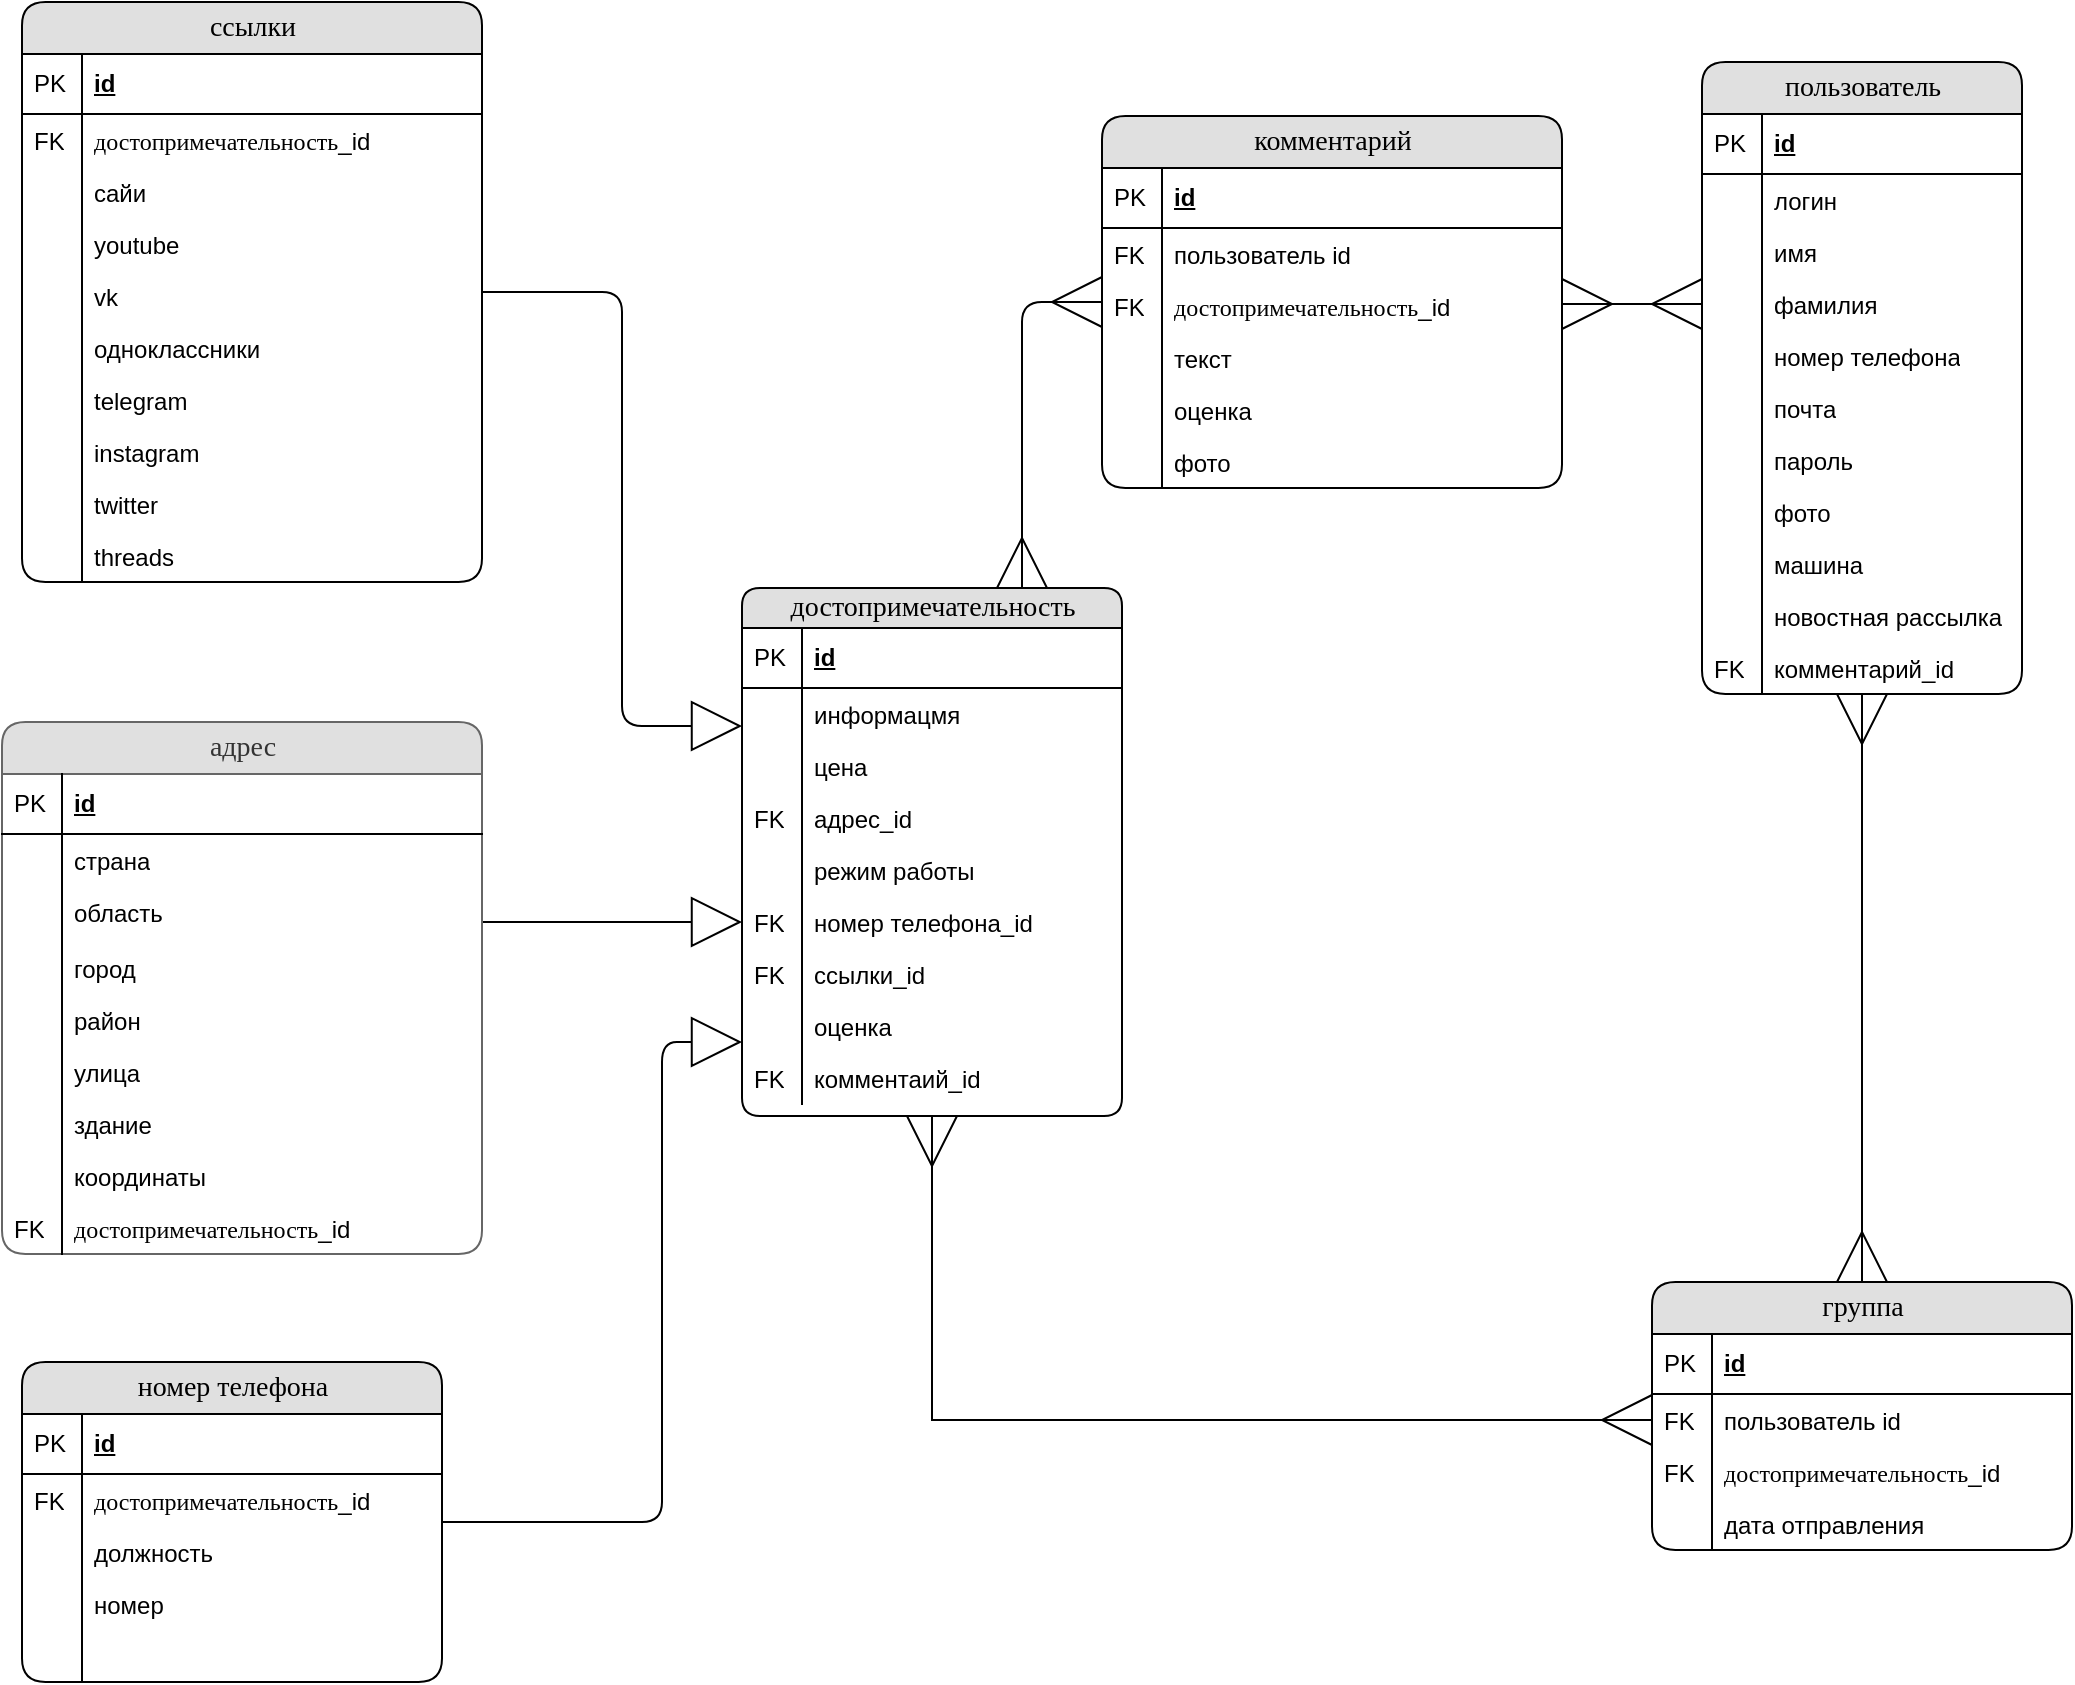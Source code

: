 <mxfile version="24.2.0" type="github">
  <diagram name="Страница — 1" id="RpwPDlAyViS1YBZxw3fA">
    <mxGraphModel dx="2786" dy="1594" grid="1" gridSize="10" guides="1" tooltips="1" connect="1" arrows="1" fold="1" page="1" pageScale="1" pageWidth="827" pageHeight="1169" math="0" shadow="0">
      <root>
        <mxCell id="0" />
        <mxCell id="1" parent="0" />
        <mxCell id="Mvb5G2zOrIk3AzUSpn9I-1" style="edgeStyle=orthogonalEdgeStyle;orthogonalLoop=1;jettySize=auto;html=1;startArrow=ERmany;startFill=0;endArrow=ERmany;endFill=0;endSize=23;startSize=23;rounded=1;" edge="1" parent="1" source="Mvb5G2zOrIk3AzUSpn9I-2" target="Mvb5G2zOrIk3AzUSpn9I-21">
          <mxGeometry relative="1" as="geometry">
            <Array as="points">
              <mxPoint x="510" y="362" />
              <mxPoint x="510" y="150" />
            </Array>
          </mxGeometry>
        </mxCell>
        <mxCell id="Mvb5G2zOrIk3AzUSpn9I-2" value="достопримечательность" style="swimlane;html=1;fontStyle=0;childLayout=stackLayout;horizontal=1;startSize=20;fillColor=#e0e0e0;horizontalStack=0;resizeParent=1;resizeLast=0;collapsible=1;marginBottom=0;swimlaneFillColor=#ffffff;align=center;rounded=1;shadow=0;comic=0;labelBackgroundColor=none;strokeWidth=1;fontFamily=Verdana;fontSize=14;glass=0;swimlaneLine=1;" vertex="1" parent="1">
          <mxGeometry x="370" y="293" width="190" height="264" as="geometry" />
        </mxCell>
        <mxCell id="Mvb5G2zOrIk3AzUSpn9I-3" value="id" style="shape=partialRectangle;top=0;left=0;right=0;bottom=1;html=1;align=left;verticalAlign=middle;fillColor=none;spacingLeft=34;spacingRight=4;whiteSpace=wrap;overflow=hidden;rotatable=0;points=[[0,0.5],[1,0.5]];portConstraint=eastwest;dropTarget=0;fontStyle=5;" vertex="1" parent="Mvb5G2zOrIk3AzUSpn9I-2">
          <mxGeometry y="20" width="190" height="30" as="geometry" />
        </mxCell>
        <mxCell id="Mvb5G2zOrIk3AzUSpn9I-4" value="PK" style="shape=partialRectangle;top=0;left=0;bottom=0;html=1;fillColor=none;align=left;verticalAlign=middle;spacingLeft=4;spacingRight=4;whiteSpace=wrap;overflow=hidden;rotatable=0;points=[];portConstraint=eastwest;part=1;" vertex="1" connectable="0" parent="Mvb5G2zOrIk3AzUSpn9I-3">
          <mxGeometry width="30" height="30" as="geometry" />
        </mxCell>
        <mxCell id="Mvb5G2zOrIk3AzUSpn9I-5" value="информацмя" style="shape=partialRectangle;top=0;left=0;right=0;bottom=0;html=1;align=left;verticalAlign=top;fillColor=none;spacingLeft=34;spacingRight=4;whiteSpace=wrap;overflow=hidden;rotatable=0;points=[[0,0.5],[1,0.5]];portConstraint=eastwest;dropTarget=0;" vertex="1" parent="Mvb5G2zOrIk3AzUSpn9I-2">
          <mxGeometry y="50" width="190" height="26" as="geometry" />
        </mxCell>
        <mxCell id="Mvb5G2zOrIk3AzUSpn9I-6" value="" style="shape=partialRectangle;top=0;left=0;bottom=0;html=1;fillColor=none;align=left;verticalAlign=top;spacingLeft=4;spacingRight=4;whiteSpace=wrap;overflow=hidden;rotatable=0;points=[];portConstraint=eastwest;part=1;" vertex="1" connectable="0" parent="Mvb5G2zOrIk3AzUSpn9I-5">
          <mxGeometry width="30" height="26" as="geometry" />
        </mxCell>
        <mxCell id="Mvb5G2zOrIk3AzUSpn9I-7" value="цена" style="shape=partialRectangle;top=0;left=0;right=0;bottom=0;html=1;align=left;verticalAlign=top;fillColor=none;spacingLeft=34;spacingRight=4;whiteSpace=wrap;overflow=hidden;rotatable=0;points=[[0,0.5],[1,0.5]];portConstraint=eastwest;dropTarget=0;" vertex="1" parent="Mvb5G2zOrIk3AzUSpn9I-2">
          <mxGeometry y="76" width="190" height="26" as="geometry" />
        </mxCell>
        <mxCell id="Mvb5G2zOrIk3AzUSpn9I-8" value="" style="shape=partialRectangle;top=0;left=0;bottom=0;html=1;fillColor=none;align=left;verticalAlign=top;spacingLeft=4;spacingRight=4;whiteSpace=wrap;overflow=hidden;rotatable=0;points=[];portConstraint=eastwest;part=1;" vertex="1" connectable="0" parent="Mvb5G2zOrIk3AzUSpn9I-7">
          <mxGeometry width="30" height="26" as="geometry" />
        </mxCell>
        <mxCell id="Mvb5G2zOrIk3AzUSpn9I-9" value="адрес_id" style="shape=partialRectangle;top=0;left=0;right=0;bottom=0;html=1;align=left;verticalAlign=top;fillColor=none;spacingLeft=34;spacingRight=4;whiteSpace=wrap;overflow=hidden;rotatable=0;points=[[0,0.5],[1,0.5]];portConstraint=eastwest;dropTarget=0;" vertex="1" parent="Mvb5G2zOrIk3AzUSpn9I-2">
          <mxGeometry y="102" width="190" height="26" as="geometry" />
        </mxCell>
        <mxCell id="Mvb5G2zOrIk3AzUSpn9I-10" value="FK" style="shape=partialRectangle;top=0;left=0;bottom=0;html=1;fillColor=none;align=left;verticalAlign=top;spacingLeft=4;spacingRight=4;whiteSpace=wrap;overflow=hidden;rotatable=0;points=[];portConstraint=eastwest;part=1;" vertex="1" connectable="0" parent="Mvb5G2zOrIk3AzUSpn9I-9">
          <mxGeometry width="30" height="26" as="geometry" />
        </mxCell>
        <mxCell id="Mvb5G2zOrIk3AzUSpn9I-11" value="режим работы" style="shape=partialRectangle;top=0;left=0;right=0;bottom=0;html=1;align=left;verticalAlign=top;fillColor=none;spacingLeft=34;spacingRight=4;whiteSpace=wrap;overflow=hidden;rotatable=0;points=[[0,0.5],[1,0.5]];portConstraint=eastwest;dropTarget=0;" vertex="1" parent="Mvb5G2zOrIk3AzUSpn9I-2">
          <mxGeometry y="128" width="190" height="26" as="geometry" />
        </mxCell>
        <mxCell id="Mvb5G2zOrIk3AzUSpn9I-12" value="" style="shape=partialRectangle;top=0;left=0;bottom=0;html=1;fillColor=none;align=left;verticalAlign=top;spacingLeft=4;spacingRight=4;whiteSpace=wrap;overflow=hidden;rotatable=0;points=[];portConstraint=eastwest;part=1;" vertex="1" connectable="0" parent="Mvb5G2zOrIk3AzUSpn9I-11">
          <mxGeometry width="30" height="26" as="geometry" />
        </mxCell>
        <mxCell id="Mvb5G2zOrIk3AzUSpn9I-13" value="номер телефона_id" style="shape=partialRectangle;top=0;left=0;right=0;bottom=0;html=1;align=left;verticalAlign=top;fillColor=none;spacingLeft=34;spacingRight=4;whiteSpace=wrap;overflow=hidden;rotatable=0;points=[[0,0.5],[1,0.5]];portConstraint=eastwest;dropTarget=0;" vertex="1" parent="Mvb5G2zOrIk3AzUSpn9I-2">
          <mxGeometry y="154" width="190" height="26" as="geometry" />
        </mxCell>
        <mxCell id="Mvb5G2zOrIk3AzUSpn9I-14" value="FK" style="shape=partialRectangle;top=0;left=0;bottom=0;html=1;fillColor=none;align=left;verticalAlign=top;spacingLeft=4;spacingRight=4;whiteSpace=wrap;overflow=hidden;rotatable=0;points=[];portConstraint=eastwest;part=1;" vertex="1" connectable="0" parent="Mvb5G2zOrIk3AzUSpn9I-13">
          <mxGeometry width="30" height="26" as="geometry" />
        </mxCell>
        <mxCell id="Mvb5G2zOrIk3AzUSpn9I-15" value="ссылки_id" style="shape=partialRectangle;top=0;left=0;right=0;bottom=0;html=1;align=left;verticalAlign=top;fillColor=none;spacingLeft=34;spacingRight=4;whiteSpace=wrap;overflow=hidden;rotatable=0;points=[[0,0.5],[1,0.5]];portConstraint=eastwest;dropTarget=0;" vertex="1" parent="Mvb5G2zOrIk3AzUSpn9I-2">
          <mxGeometry y="180" width="190" height="26" as="geometry" />
        </mxCell>
        <mxCell id="Mvb5G2zOrIk3AzUSpn9I-16" value="FK" style="shape=partialRectangle;top=0;left=0;bottom=0;html=1;fillColor=none;align=left;verticalAlign=top;spacingLeft=4;spacingRight=4;whiteSpace=wrap;overflow=hidden;rotatable=0;points=[];portConstraint=eastwest;part=1;" vertex="1" connectable="0" parent="Mvb5G2zOrIk3AzUSpn9I-15">
          <mxGeometry width="30" height="26" as="geometry" />
        </mxCell>
        <mxCell id="Mvb5G2zOrIk3AzUSpn9I-17" value="оценка" style="shape=partialRectangle;top=0;left=0;right=0;bottom=0;html=1;align=left;verticalAlign=top;fillColor=none;spacingLeft=34;spacingRight=4;whiteSpace=wrap;overflow=hidden;rotatable=0;points=[[0,0.5],[1,0.5]];portConstraint=eastwest;dropTarget=0;" vertex="1" parent="Mvb5G2zOrIk3AzUSpn9I-2">
          <mxGeometry y="206" width="190" height="26" as="geometry" />
        </mxCell>
        <mxCell id="Mvb5G2zOrIk3AzUSpn9I-18" value="" style="shape=partialRectangle;top=0;left=0;bottom=0;html=1;fillColor=none;align=left;verticalAlign=top;spacingLeft=4;spacingRight=4;whiteSpace=wrap;overflow=hidden;rotatable=0;points=[];portConstraint=eastwest;part=1;" vertex="1" connectable="0" parent="Mvb5G2zOrIk3AzUSpn9I-17">
          <mxGeometry width="30" height="26" as="geometry" />
        </mxCell>
        <mxCell id="Mvb5G2zOrIk3AzUSpn9I-19" value="комментаий_id" style="shape=partialRectangle;top=0;left=0;right=0;bottom=0;html=1;align=left;verticalAlign=top;fillColor=none;spacingLeft=34;spacingRight=4;whiteSpace=wrap;overflow=hidden;rotatable=0;points=[[0,0.5],[1,0.5]];portConstraint=eastwest;dropTarget=0;" vertex="1" parent="Mvb5G2zOrIk3AzUSpn9I-2">
          <mxGeometry y="232" width="190" height="26" as="geometry" />
        </mxCell>
        <mxCell id="Mvb5G2zOrIk3AzUSpn9I-20" value="FK" style="shape=partialRectangle;top=0;left=0;bottom=0;html=1;fillColor=none;align=left;verticalAlign=top;spacingLeft=4;spacingRight=4;whiteSpace=wrap;overflow=hidden;rotatable=0;points=[];portConstraint=eastwest;part=1;" vertex="1" connectable="0" parent="Mvb5G2zOrIk3AzUSpn9I-19">
          <mxGeometry width="30" height="26" as="geometry" />
        </mxCell>
        <mxCell id="Mvb5G2zOrIk3AzUSpn9I-21" value="комментарий" style="swimlane;html=1;fontStyle=0;childLayout=stackLayout;horizontal=1;startSize=26;fillColor=#e0e0e0;horizontalStack=0;resizeParent=1;resizeLast=0;collapsible=1;marginBottom=0;swimlaneFillColor=#ffffff;align=center;rounded=1;shadow=0;comic=0;labelBackgroundColor=none;strokeWidth=1;fontFamily=Verdana;fontSize=14" vertex="1" parent="1">
          <mxGeometry x="550" y="57" width="230" height="186" as="geometry" />
        </mxCell>
        <mxCell id="Mvb5G2zOrIk3AzUSpn9I-22" value="id" style="shape=partialRectangle;top=0;left=0;right=0;bottom=1;html=1;align=left;verticalAlign=middle;fillColor=none;spacingLeft=34;spacingRight=4;whiteSpace=wrap;overflow=hidden;rotatable=0;points=[[0,0.5],[1,0.5]];portConstraint=eastwest;dropTarget=0;fontStyle=5;" vertex="1" parent="Mvb5G2zOrIk3AzUSpn9I-21">
          <mxGeometry y="26" width="230" height="30" as="geometry" />
        </mxCell>
        <mxCell id="Mvb5G2zOrIk3AzUSpn9I-23" value="PK" style="shape=partialRectangle;top=0;left=0;bottom=0;html=1;fillColor=none;align=left;verticalAlign=middle;spacingLeft=4;spacingRight=4;whiteSpace=wrap;overflow=hidden;rotatable=0;points=[];portConstraint=eastwest;part=1;" vertex="1" connectable="0" parent="Mvb5G2zOrIk3AzUSpn9I-22">
          <mxGeometry width="30" height="30" as="geometry" />
        </mxCell>
        <mxCell id="Mvb5G2zOrIk3AzUSpn9I-24" value="пользователь id" style="shape=partialRectangle;top=0;left=0;right=0;bottom=0;html=1;align=left;verticalAlign=top;fillColor=none;spacingLeft=34;spacingRight=4;whiteSpace=wrap;overflow=hidden;rotatable=0;points=[[0,0.5],[1,0.5]];portConstraint=eastwest;dropTarget=0;" vertex="1" parent="Mvb5G2zOrIk3AzUSpn9I-21">
          <mxGeometry y="56" width="230" height="26" as="geometry" />
        </mxCell>
        <mxCell id="Mvb5G2zOrIk3AzUSpn9I-25" value="FK" style="shape=partialRectangle;top=0;left=0;bottom=0;html=1;fillColor=none;align=left;verticalAlign=top;spacingLeft=4;spacingRight=4;whiteSpace=wrap;overflow=hidden;rotatable=0;points=[];portConstraint=eastwest;part=1;" vertex="1" connectable="0" parent="Mvb5G2zOrIk3AzUSpn9I-24">
          <mxGeometry width="30" height="26" as="geometry" />
        </mxCell>
        <mxCell id="Mvb5G2zOrIk3AzUSpn9I-26" value="&lt;span style=&quot;text-wrap: nowrap; font-family: Verdana; text-align: center;&quot;&gt;достопримечательность&lt;/span&gt;_id" style="shape=partialRectangle;top=0;left=0;right=0;bottom=0;html=1;align=left;verticalAlign=top;fillColor=none;spacingLeft=34;spacingRight=4;whiteSpace=wrap;overflow=hidden;rotatable=0;points=[[0,0.5],[1,0.5]];portConstraint=eastwest;dropTarget=0;" vertex="1" parent="Mvb5G2zOrIk3AzUSpn9I-21">
          <mxGeometry y="82" width="230" height="26" as="geometry" />
        </mxCell>
        <mxCell id="Mvb5G2zOrIk3AzUSpn9I-27" value="FK" style="shape=partialRectangle;top=0;left=0;bottom=0;html=1;fillColor=none;align=left;verticalAlign=top;spacingLeft=4;spacingRight=4;whiteSpace=wrap;overflow=hidden;rotatable=0;points=[];portConstraint=eastwest;part=1;" vertex="1" connectable="0" parent="Mvb5G2zOrIk3AzUSpn9I-26">
          <mxGeometry width="30" height="26" as="geometry" />
        </mxCell>
        <mxCell id="Mvb5G2zOrIk3AzUSpn9I-28" value="текст" style="shape=partialRectangle;top=0;left=0;right=0;bottom=0;html=1;align=left;verticalAlign=top;fillColor=none;spacingLeft=34;spacingRight=4;whiteSpace=wrap;overflow=hidden;rotatable=0;points=[[0,0.5],[1,0.5]];portConstraint=eastwest;dropTarget=0;" vertex="1" parent="Mvb5G2zOrIk3AzUSpn9I-21">
          <mxGeometry y="108" width="230" height="26" as="geometry" />
        </mxCell>
        <mxCell id="Mvb5G2zOrIk3AzUSpn9I-29" value="" style="shape=partialRectangle;top=0;left=0;bottom=0;html=1;fillColor=none;align=left;verticalAlign=top;spacingLeft=4;spacingRight=4;whiteSpace=wrap;overflow=hidden;rotatable=0;points=[];portConstraint=eastwest;part=1;" vertex="1" connectable="0" parent="Mvb5G2zOrIk3AzUSpn9I-28">
          <mxGeometry width="30" height="26" as="geometry" />
        </mxCell>
        <mxCell id="Mvb5G2zOrIk3AzUSpn9I-30" value="оценка" style="shape=partialRectangle;top=0;left=0;right=0;bottom=0;html=1;align=left;verticalAlign=top;fillColor=none;spacingLeft=34;spacingRight=4;whiteSpace=wrap;overflow=hidden;rotatable=0;points=[[0,0.5],[1,0.5]];portConstraint=eastwest;dropTarget=0;" vertex="1" parent="Mvb5G2zOrIk3AzUSpn9I-21">
          <mxGeometry y="134" width="230" height="26" as="geometry" />
        </mxCell>
        <mxCell id="Mvb5G2zOrIk3AzUSpn9I-31" value="" style="shape=partialRectangle;top=0;left=0;bottom=0;html=1;fillColor=none;align=left;verticalAlign=top;spacingLeft=4;spacingRight=4;whiteSpace=wrap;overflow=hidden;rotatable=0;points=[];portConstraint=eastwest;part=1;" vertex="1" connectable="0" parent="Mvb5G2zOrIk3AzUSpn9I-30">
          <mxGeometry width="30" height="26" as="geometry" />
        </mxCell>
        <mxCell id="Mvb5G2zOrIk3AzUSpn9I-32" value="фото" style="shape=partialRectangle;top=0;left=0;right=0;bottom=0;html=1;align=left;verticalAlign=top;fillColor=none;spacingLeft=34;spacingRight=4;whiteSpace=wrap;overflow=hidden;rotatable=0;points=[[0,0.5],[1,0.5]];portConstraint=eastwest;dropTarget=0;" vertex="1" parent="Mvb5G2zOrIk3AzUSpn9I-21">
          <mxGeometry y="160" width="230" height="26" as="geometry" />
        </mxCell>
        <mxCell id="Mvb5G2zOrIk3AzUSpn9I-33" value="" style="shape=partialRectangle;top=0;left=0;bottom=0;html=1;fillColor=none;align=left;verticalAlign=top;spacingLeft=4;spacingRight=4;whiteSpace=wrap;overflow=hidden;rotatable=0;points=[];portConstraint=eastwest;part=1;" vertex="1" connectable="0" parent="Mvb5G2zOrIk3AzUSpn9I-32">
          <mxGeometry width="30" height="26" as="geometry" />
        </mxCell>
        <mxCell id="Mvb5G2zOrIk3AzUSpn9I-34" style="edgeStyle=orthogonalEdgeStyle;rounded=0;orthogonalLoop=1;jettySize=auto;html=1;entryX=0.5;entryY=0;entryDx=0;entryDy=0;startArrow=ERmany;startFill=0;endArrow=ERmany;endFill=0;endSize=23;startSize=23;" edge="1" parent="1" source="Mvb5G2zOrIk3AzUSpn9I-35" target="Mvb5G2zOrIk3AzUSpn9I-112">
          <mxGeometry relative="1" as="geometry" />
        </mxCell>
        <mxCell id="Mvb5G2zOrIk3AzUSpn9I-35" value="пользователь" style="swimlane;html=1;fontStyle=0;childLayout=stackLayout;horizontal=1;startSize=26;fillColor=#e0e0e0;horizontalStack=0;resizeParent=1;resizeLast=0;collapsible=1;marginBottom=0;swimlaneFillColor=#ffffff;align=center;rounded=1;shadow=0;comic=0;labelBackgroundColor=none;strokeWidth=1;fontFamily=Verdana;fontSize=14" vertex="1" parent="1">
          <mxGeometry x="850" y="30" width="160" height="316" as="geometry" />
        </mxCell>
        <mxCell id="Mvb5G2zOrIk3AzUSpn9I-36" value="id" style="shape=partialRectangle;top=0;left=0;right=0;bottom=1;html=1;align=left;verticalAlign=middle;fillColor=none;spacingLeft=34;spacingRight=4;whiteSpace=wrap;overflow=hidden;rotatable=0;points=[[0,0.5],[1,0.5]];portConstraint=eastwest;dropTarget=0;fontStyle=5;" vertex="1" parent="Mvb5G2zOrIk3AzUSpn9I-35">
          <mxGeometry y="26" width="160" height="30" as="geometry" />
        </mxCell>
        <mxCell id="Mvb5G2zOrIk3AzUSpn9I-37" value="PK" style="shape=partialRectangle;top=0;left=0;bottom=0;html=1;fillColor=none;align=left;verticalAlign=middle;spacingLeft=4;spacingRight=4;whiteSpace=wrap;overflow=hidden;rotatable=0;points=[];portConstraint=eastwest;part=1;" vertex="1" connectable="0" parent="Mvb5G2zOrIk3AzUSpn9I-36">
          <mxGeometry width="30" height="30" as="geometry" />
        </mxCell>
        <mxCell id="Mvb5G2zOrIk3AzUSpn9I-38" value="логин" style="shape=partialRectangle;top=0;left=0;right=0;bottom=0;html=1;align=left;verticalAlign=top;fillColor=none;spacingLeft=34;spacingRight=4;whiteSpace=wrap;overflow=hidden;rotatable=0;points=[[0,0.5],[1,0.5]];portConstraint=eastwest;dropTarget=0;" vertex="1" parent="Mvb5G2zOrIk3AzUSpn9I-35">
          <mxGeometry y="56" width="160" height="26" as="geometry" />
        </mxCell>
        <mxCell id="Mvb5G2zOrIk3AzUSpn9I-39" value="" style="shape=partialRectangle;top=0;left=0;bottom=0;html=1;fillColor=none;align=left;verticalAlign=top;spacingLeft=4;spacingRight=4;whiteSpace=wrap;overflow=hidden;rotatable=0;points=[];portConstraint=eastwest;part=1;" vertex="1" connectable="0" parent="Mvb5G2zOrIk3AzUSpn9I-38">
          <mxGeometry width="30" height="26" as="geometry" />
        </mxCell>
        <mxCell id="Mvb5G2zOrIk3AzUSpn9I-40" value="имя" style="shape=partialRectangle;top=0;left=0;right=0;bottom=0;html=1;align=left;verticalAlign=top;fillColor=none;spacingLeft=34;spacingRight=4;whiteSpace=wrap;overflow=hidden;rotatable=0;points=[[0,0.5],[1,0.5]];portConstraint=eastwest;dropTarget=0;" vertex="1" parent="Mvb5G2zOrIk3AzUSpn9I-35">
          <mxGeometry y="82" width="160" height="26" as="geometry" />
        </mxCell>
        <mxCell id="Mvb5G2zOrIk3AzUSpn9I-41" value="" style="shape=partialRectangle;top=0;left=0;bottom=0;html=1;fillColor=none;align=left;verticalAlign=top;spacingLeft=4;spacingRight=4;whiteSpace=wrap;overflow=hidden;rotatable=0;points=[];portConstraint=eastwest;part=1;" vertex="1" connectable="0" parent="Mvb5G2zOrIk3AzUSpn9I-40">
          <mxGeometry width="30" height="26" as="geometry" />
        </mxCell>
        <mxCell id="Mvb5G2zOrIk3AzUSpn9I-42" value="фамилия" style="shape=partialRectangle;top=0;left=0;right=0;bottom=0;html=1;align=left;verticalAlign=top;fillColor=none;spacingLeft=34;spacingRight=4;whiteSpace=wrap;overflow=hidden;rotatable=0;points=[[0,0.5],[1,0.5]];portConstraint=eastwest;dropTarget=0;" vertex="1" parent="Mvb5G2zOrIk3AzUSpn9I-35">
          <mxGeometry y="108" width="160" height="26" as="geometry" />
        </mxCell>
        <mxCell id="Mvb5G2zOrIk3AzUSpn9I-43" value="" style="shape=partialRectangle;top=0;left=0;bottom=0;html=1;fillColor=none;align=left;verticalAlign=top;spacingLeft=4;spacingRight=4;whiteSpace=wrap;overflow=hidden;rotatable=0;points=[];portConstraint=eastwest;part=1;" vertex="1" connectable="0" parent="Mvb5G2zOrIk3AzUSpn9I-42">
          <mxGeometry width="30" height="26" as="geometry" />
        </mxCell>
        <mxCell id="Mvb5G2zOrIk3AzUSpn9I-44" value="номер телефона" style="shape=partialRectangle;top=0;left=0;right=0;bottom=0;html=1;align=left;verticalAlign=top;fillColor=none;spacingLeft=34;spacingRight=4;whiteSpace=wrap;overflow=hidden;rotatable=0;points=[[0,0.5],[1,0.5]];portConstraint=eastwest;dropTarget=0;" vertex="1" parent="Mvb5G2zOrIk3AzUSpn9I-35">
          <mxGeometry y="134" width="160" height="26" as="geometry" />
        </mxCell>
        <mxCell id="Mvb5G2zOrIk3AzUSpn9I-45" value="" style="shape=partialRectangle;top=0;left=0;bottom=0;html=1;fillColor=none;align=left;verticalAlign=top;spacingLeft=4;spacingRight=4;whiteSpace=wrap;overflow=hidden;rotatable=0;points=[];portConstraint=eastwest;part=1;" vertex="1" connectable="0" parent="Mvb5G2zOrIk3AzUSpn9I-44">
          <mxGeometry width="30" height="26" as="geometry" />
        </mxCell>
        <mxCell id="Mvb5G2zOrIk3AzUSpn9I-46" value="почта" style="shape=partialRectangle;top=0;left=0;right=0;bottom=0;html=1;align=left;verticalAlign=top;fillColor=none;spacingLeft=34;spacingRight=4;whiteSpace=wrap;overflow=hidden;rotatable=0;points=[[0,0.5],[1,0.5]];portConstraint=eastwest;dropTarget=0;" vertex="1" parent="Mvb5G2zOrIk3AzUSpn9I-35">
          <mxGeometry y="160" width="160" height="26" as="geometry" />
        </mxCell>
        <mxCell id="Mvb5G2zOrIk3AzUSpn9I-47" value="" style="shape=partialRectangle;top=0;left=0;bottom=0;html=1;fillColor=none;align=left;verticalAlign=top;spacingLeft=4;spacingRight=4;whiteSpace=wrap;overflow=hidden;rotatable=0;points=[];portConstraint=eastwest;part=1;" vertex="1" connectable="0" parent="Mvb5G2zOrIk3AzUSpn9I-46">
          <mxGeometry width="30" height="26" as="geometry" />
        </mxCell>
        <mxCell id="Mvb5G2zOrIk3AzUSpn9I-48" value="пароль" style="shape=partialRectangle;top=0;left=0;right=0;bottom=0;html=1;align=left;verticalAlign=top;fillColor=none;spacingLeft=34;spacingRight=4;whiteSpace=wrap;overflow=hidden;rotatable=0;points=[[0,0.5],[1,0.5]];portConstraint=eastwest;dropTarget=0;" vertex="1" parent="Mvb5G2zOrIk3AzUSpn9I-35">
          <mxGeometry y="186" width="160" height="26" as="geometry" />
        </mxCell>
        <mxCell id="Mvb5G2zOrIk3AzUSpn9I-49" value="" style="shape=partialRectangle;top=0;left=0;bottom=0;html=1;fillColor=none;align=left;verticalAlign=top;spacingLeft=4;spacingRight=4;whiteSpace=wrap;overflow=hidden;rotatable=0;points=[];portConstraint=eastwest;part=1;" vertex="1" connectable="0" parent="Mvb5G2zOrIk3AzUSpn9I-48">
          <mxGeometry width="30" height="26" as="geometry" />
        </mxCell>
        <mxCell id="Mvb5G2zOrIk3AzUSpn9I-50" value="фото" style="shape=partialRectangle;top=0;left=0;right=0;bottom=0;html=1;align=left;verticalAlign=top;fillColor=none;spacingLeft=34;spacingRight=4;whiteSpace=wrap;overflow=hidden;rotatable=0;points=[[0,0.5],[1,0.5]];portConstraint=eastwest;dropTarget=0;" vertex="1" parent="Mvb5G2zOrIk3AzUSpn9I-35">
          <mxGeometry y="212" width="160" height="26" as="geometry" />
        </mxCell>
        <mxCell id="Mvb5G2zOrIk3AzUSpn9I-51" value="" style="shape=partialRectangle;top=0;left=0;bottom=0;html=1;fillColor=none;align=left;verticalAlign=top;spacingLeft=4;spacingRight=4;whiteSpace=wrap;overflow=hidden;rotatable=0;points=[];portConstraint=eastwest;part=1;" vertex="1" connectable="0" parent="Mvb5G2zOrIk3AzUSpn9I-50">
          <mxGeometry width="30" height="26" as="geometry" />
        </mxCell>
        <mxCell id="Mvb5G2zOrIk3AzUSpn9I-52" value="машина" style="shape=partialRectangle;top=0;left=0;right=0;bottom=0;html=1;align=left;verticalAlign=top;fillColor=none;spacingLeft=34;spacingRight=4;whiteSpace=wrap;overflow=hidden;rotatable=0;points=[[0,0.5],[1,0.5]];portConstraint=eastwest;dropTarget=0;" vertex="1" parent="Mvb5G2zOrIk3AzUSpn9I-35">
          <mxGeometry y="238" width="160" height="26" as="geometry" />
        </mxCell>
        <mxCell id="Mvb5G2zOrIk3AzUSpn9I-53" value="" style="shape=partialRectangle;top=0;left=0;bottom=0;html=1;fillColor=none;align=left;verticalAlign=top;spacingLeft=4;spacingRight=4;whiteSpace=wrap;overflow=hidden;rotatable=0;points=[];portConstraint=eastwest;part=1;" vertex="1" connectable="0" parent="Mvb5G2zOrIk3AzUSpn9I-52">
          <mxGeometry width="30" height="26" as="geometry" />
        </mxCell>
        <mxCell id="Mvb5G2zOrIk3AzUSpn9I-54" value="новостная рассылка" style="shape=partialRectangle;top=0;left=0;right=0;bottom=0;html=1;align=left;verticalAlign=top;fillColor=none;spacingLeft=34;spacingRight=4;whiteSpace=wrap;overflow=hidden;rotatable=0;points=[[0,0.5],[1,0.5]];portConstraint=eastwest;dropTarget=0;" vertex="1" parent="Mvb5G2zOrIk3AzUSpn9I-35">
          <mxGeometry y="264" width="160" height="26" as="geometry" />
        </mxCell>
        <mxCell id="Mvb5G2zOrIk3AzUSpn9I-55" value="" style="shape=partialRectangle;top=0;left=0;bottom=0;html=1;fillColor=none;align=left;verticalAlign=top;spacingLeft=4;spacingRight=4;whiteSpace=wrap;overflow=hidden;rotatable=0;points=[];portConstraint=eastwest;part=1;" vertex="1" connectable="0" parent="Mvb5G2zOrIk3AzUSpn9I-54">
          <mxGeometry width="30" height="26" as="geometry" />
        </mxCell>
        <mxCell id="Mvb5G2zOrIk3AzUSpn9I-56" value="комментарий_id" style="shape=partialRectangle;top=0;left=0;right=0;bottom=0;html=1;align=left;verticalAlign=top;fillColor=none;spacingLeft=34;spacingRight=4;whiteSpace=wrap;overflow=hidden;rotatable=0;points=[[0,0.5],[1,0.5]];portConstraint=eastwest;dropTarget=0;" vertex="1" parent="Mvb5G2zOrIk3AzUSpn9I-35">
          <mxGeometry y="290" width="160" height="26" as="geometry" />
        </mxCell>
        <mxCell id="Mvb5G2zOrIk3AzUSpn9I-57" value="FK" style="shape=partialRectangle;top=0;left=0;bottom=0;html=1;fillColor=none;align=left;verticalAlign=top;spacingLeft=4;spacingRight=4;whiteSpace=wrap;overflow=hidden;rotatable=0;points=[];portConstraint=eastwest;part=1;" vertex="1" connectable="0" parent="Mvb5G2zOrIk3AzUSpn9I-56">
          <mxGeometry width="30" height="26" as="geometry" />
        </mxCell>
        <mxCell id="Mvb5G2zOrIk3AzUSpn9I-58" value="id" style="shape=partialRectangle;top=0;left=0;right=0;bottom=1;html=1;align=left;verticalAlign=middle;fillColor=none;spacingLeft=34;spacingRight=4;whiteSpace=wrap;overflow=hidden;rotatable=0;points=[[0,0.5],[1,0.5]];portConstraint=eastwest;dropTarget=0;fontStyle=5;" vertex="1" parent="1">
          <mxGeometry x="10" y="26" width="160" height="30" as="geometry" />
        </mxCell>
        <mxCell id="Mvb5G2zOrIk3AzUSpn9I-59" value="PK" style="shape=partialRectangle;top=0;left=0;bottom=0;html=1;fillColor=none;align=left;verticalAlign=middle;spacingLeft=4;spacingRight=4;whiteSpace=wrap;overflow=hidden;rotatable=0;points=[];portConstraint=eastwest;part=1;" vertex="1" connectable="0" parent="Mvb5G2zOrIk3AzUSpn9I-58">
          <mxGeometry width="30" height="30" as="geometry" />
        </mxCell>
        <mxCell id="Mvb5G2zOrIk3AzUSpn9I-60" value="place_of_interest_id" style="shape=partialRectangle;top=0;left=0;right=0;bottom=0;html=1;align=left;verticalAlign=top;fillColor=none;spacingLeft=34;spacingRight=4;whiteSpace=wrap;overflow=hidden;rotatable=0;points=[[0,0.5],[1,0.5]];portConstraint=eastwest;dropTarget=0;" vertex="1" parent="1">
          <mxGeometry x="10" y="56" width="160" height="26" as="geometry" />
        </mxCell>
        <mxCell id="Mvb5G2zOrIk3AzUSpn9I-61" value="FK" style="shape=partialRectangle;top=0;left=0;bottom=0;html=1;fillColor=none;align=left;verticalAlign=top;spacingLeft=4;spacingRight=4;whiteSpace=wrap;overflow=hidden;rotatable=0;points=[];portConstraint=eastwest;part=1;" vertex="1" connectable="0" parent="Mvb5G2zOrIk3AzUSpn9I-60">
          <mxGeometry width="30" height="26" as="geometry" />
        </mxCell>
        <mxCell id="Mvb5G2zOrIk3AzUSpn9I-62" value="website" style="shape=partialRectangle;top=0;left=0;right=0;bottom=0;html=1;align=left;verticalAlign=top;fillColor=none;spacingLeft=34;spacingRight=4;whiteSpace=wrap;overflow=hidden;rotatable=0;points=[[0,0.5],[1,0.5]];portConstraint=eastwest;dropTarget=0;" vertex="1" parent="1">
          <mxGeometry x="10" y="82" width="160" height="26" as="geometry" />
        </mxCell>
        <mxCell id="Mvb5G2zOrIk3AzUSpn9I-63" value="" style="shape=partialRectangle;top=0;left=0;bottom=0;html=1;fillColor=none;align=left;verticalAlign=top;spacingLeft=4;spacingRight=4;whiteSpace=wrap;overflow=hidden;rotatable=0;points=[];portConstraint=eastwest;part=1;" vertex="1" connectable="0" parent="Mvb5G2zOrIk3AzUSpn9I-62">
          <mxGeometry width="30" height="26" as="geometry" />
        </mxCell>
        <mxCell id="Mvb5G2zOrIk3AzUSpn9I-64" value="youtube" style="shape=partialRectangle;top=0;left=0;right=0;bottom=0;html=1;align=left;verticalAlign=top;fillColor=none;spacingLeft=34;spacingRight=4;whiteSpace=wrap;overflow=hidden;rotatable=0;points=[[0,0.5],[1,0.5]];portConstraint=eastwest;dropTarget=0;" vertex="1" parent="1">
          <mxGeometry x="10" y="108" width="160" height="26" as="geometry" />
        </mxCell>
        <mxCell id="Mvb5G2zOrIk3AzUSpn9I-65" value="" style="shape=partialRectangle;top=0;left=0;bottom=0;html=1;fillColor=none;align=left;verticalAlign=top;spacingLeft=4;spacingRight=4;whiteSpace=wrap;overflow=hidden;rotatable=0;points=[];portConstraint=eastwest;part=1;" vertex="1" connectable="0" parent="Mvb5G2zOrIk3AzUSpn9I-64">
          <mxGeometry width="30" height="26" as="geometry" />
        </mxCell>
        <mxCell id="Mvb5G2zOrIk3AzUSpn9I-66" value="vk" style="shape=partialRectangle;top=0;left=0;right=0;bottom=0;html=1;align=left;verticalAlign=top;fillColor=none;spacingLeft=34;spacingRight=4;whiteSpace=wrap;overflow=hidden;rotatable=0;points=[[0,0.5],[1,0.5]];portConstraint=eastwest;dropTarget=0;" vertex="1" parent="1">
          <mxGeometry x="10" y="134" width="160" height="26" as="geometry" />
        </mxCell>
        <mxCell id="Mvb5G2zOrIk3AzUSpn9I-67" value="" style="shape=partialRectangle;top=0;left=0;bottom=0;html=1;fillColor=none;align=left;verticalAlign=top;spacingLeft=4;spacingRight=4;whiteSpace=wrap;overflow=hidden;rotatable=0;points=[];portConstraint=eastwest;part=1;" vertex="1" connectable="0" parent="Mvb5G2zOrIk3AzUSpn9I-66">
          <mxGeometry width="30" height="26" as="geometry" />
        </mxCell>
        <mxCell id="Mvb5G2zOrIk3AzUSpn9I-68" value="odnoklassniki" style="shape=partialRectangle;top=0;left=0;right=0;bottom=0;html=1;align=left;verticalAlign=top;fillColor=none;spacingLeft=34;spacingRight=4;whiteSpace=wrap;overflow=hidden;rotatable=0;points=[[0,0.5],[1,0.5]];portConstraint=eastwest;dropTarget=0;" vertex="1" parent="1">
          <mxGeometry x="10" y="160" width="160" height="26" as="geometry" />
        </mxCell>
        <mxCell id="Mvb5G2zOrIk3AzUSpn9I-69" value="" style="shape=partialRectangle;top=0;left=0;bottom=0;html=1;fillColor=none;align=left;verticalAlign=top;spacingLeft=4;spacingRight=4;whiteSpace=wrap;overflow=hidden;rotatable=0;points=[];portConstraint=eastwest;part=1;" vertex="1" connectable="0" parent="Mvb5G2zOrIk3AzUSpn9I-68">
          <mxGeometry width="30" height="26" as="geometry" />
        </mxCell>
        <mxCell id="Mvb5G2zOrIk3AzUSpn9I-70" value="telegram" style="shape=partialRectangle;top=0;left=0;right=0;bottom=0;html=1;align=left;verticalAlign=top;fillColor=none;spacingLeft=34;spacingRight=4;whiteSpace=wrap;overflow=hidden;rotatable=0;points=[[0,0.5],[1,0.5]];portConstraint=eastwest;dropTarget=0;" vertex="1" parent="1">
          <mxGeometry x="10" y="186" width="160" height="26" as="geometry" />
        </mxCell>
        <mxCell id="Mvb5G2zOrIk3AzUSpn9I-71" value="" style="shape=partialRectangle;top=0;left=0;bottom=0;html=1;fillColor=none;align=left;verticalAlign=top;spacingLeft=4;spacingRight=4;whiteSpace=wrap;overflow=hidden;rotatable=0;points=[];portConstraint=eastwest;part=1;" vertex="1" connectable="0" parent="Mvb5G2zOrIk3AzUSpn9I-70">
          <mxGeometry width="30" height="26" as="geometry" />
        </mxCell>
        <mxCell id="Mvb5G2zOrIk3AzUSpn9I-72" value="instagram" style="shape=partialRectangle;top=0;left=0;right=0;bottom=0;html=1;align=left;verticalAlign=top;fillColor=none;spacingLeft=34;spacingRight=4;whiteSpace=wrap;overflow=hidden;rotatable=0;points=[[0,0.5],[1,0.5]];portConstraint=eastwest;dropTarget=0;" vertex="1" parent="1">
          <mxGeometry x="10" y="212" width="160" height="26" as="geometry" />
        </mxCell>
        <mxCell id="Mvb5G2zOrIk3AzUSpn9I-73" value="" style="shape=partialRectangle;top=0;left=0;bottom=0;html=1;fillColor=none;align=left;verticalAlign=top;spacingLeft=4;spacingRight=4;whiteSpace=wrap;overflow=hidden;rotatable=0;points=[];portConstraint=eastwest;part=1;" vertex="1" connectable="0" parent="Mvb5G2zOrIk3AzUSpn9I-72">
          <mxGeometry width="30" height="26" as="geometry" />
        </mxCell>
        <mxCell id="Mvb5G2zOrIk3AzUSpn9I-74" value="twitter" style="shape=partialRectangle;top=0;left=0;right=0;bottom=0;html=1;align=left;verticalAlign=top;fillColor=none;spacingLeft=34;spacingRight=4;whiteSpace=wrap;overflow=hidden;rotatable=0;points=[[0,0.5],[1,0.5]];portConstraint=eastwest;dropTarget=0;" vertex="1" parent="1">
          <mxGeometry x="10" y="238" width="160" height="26" as="geometry" />
        </mxCell>
        <mxCell id="Mvb5G2zOrIk3AzUSpn9I-75" value="" style="shape=partialRectangle;top=0;left=0;bottom=0;html=1;fillColor=none;align=left;verticalAlign=top;spacingLeft=4;spacingRight=4;whiteSpace=wrap;overflow=hidden;rotatable=0;points=[];portConstraint=eastwest;part=1;" vertex="1" connectable="0" parent="Mvb5G2zOrIk3AzUSpn9I-74">
          <mxGeometry width="30" height="26" as="geometry" />
        </mxCell>
        <mxCell id="Mvb5G2zOrIk3AzUSpn9I-76" value="threads" style="shape=partialRectangle;top=0;left=0;right=0;bottom=0;html=1;align=left;verticalAlign=top;fillColor=none;spacingLeft=34;spacingRight=4;whiteSpace=wrap;overflow=hidden;rotatable=0;points=[[0,0.5],[1,0.5]];portConstraint=eastwest;dropTarget=0;" vertex="1" parent="1">
          <mxGeometry x="10" y="264" width="160" height="26" as="geometry" />
        </mxCell>
        <mxCell id="Mvb5G2zOrIk3AzUSpn9I-77" value="" style="shape=partialRectangle;top=0;left=0;bottom=0;html=1;fillColor=none;align=left;verticalAlign=top;spacingLeft=4;spacingRight=4;whiteSpace=wrap;overflow=hidden;rotatable=0;points=[];portConstraint=eastwest;part=1;" vertex="1" connectable="0" parent="Mvb5G2zOrIk3AzUSpn9I-76">
          <mxGeometry width="30" height="26" as="geometry" />
        </mxCell>
        <mxCell id="Mvb5G2zOrIk3AzUSpn9I-78" style="edgeStyle=orthogonalEdgeStyle;orthogonalLoop=1;jettySize=auto;html=1;entryX=0;entryY=0.5;entryDx=0;entryDy=0;endArrow=ERmany;endFill=0;startArrow=ERmany;startFill=0;strokeWidth=1;endSize=23;startSize=23;rounded=1;" edge="1" parent="1" source="Mvb5G2zOrIk3AzUSpn9I-21" target="Mvb5G2zOrIk3AzUSpn9I-42">
          <mxGeometry relative="1" as="geometry">
            <Array as="points">
              <mxPoint x="670" y="151" />
            </Array>
            <mxPoint x="800" y="500" as="sourcePoint" />
          </mxGeometry>
        </mxCell>
        <mxCell id="Mvb5G2zOrIk3AzUSpn9I-79" style="edgeStyle=orthogonalEdgeStyle;rounded=1;orthogonalLoop=1;jettySize=auto;html=1;endArrow=block;endFill=0;fillColor=#d5e8d4;strokeColor=#000000;endSize=23;" edge="1" parent="1" source="Mvb5G2zOrIk3AzUSpn9I-80" target="Mvb5G2zOrIk3AzUSpn9I-2">
          <mxGeometry relative="1" as="geometry">
            <mxPoint x="250" y="185" as="targetPoint" />
            <Array as="points">
              <mxPoint x="310" y="460" />
              <mxPoint x="310" y="460" />
            </Array>
          </mxGeometry>
        </mxCell>
        <mxCell id="Mvb5G2zOrIk3AzUSpn9I-80" value="адрес" style="swimlane;html=1;fontStyle=0;childLayout=stackLayout;horizontal=1;startSize=26;horizontalStack=0;resizeParent=1;resizeLast=0;collapsible=1;marginBottom=0;swimlaneFillColor=#ffffff;align=center;rounded=1;shadow=0;comic=0;labelBackgroundColor=none;strokeWidth=1;fontFamily=Verdana;fontSize=14;fillColor=#E0E0E0;strokeColor=#666666;fontColor=#333333;" vertex="1" parent="1">
          <mxGeometry y="360" width="240" height="266" as="geometry" />
        </mxCell>
        <mxCell id="Mvb5G2zOrIk3AzUSpn9I-81" value="id" style="shape=partialRectangle;top=0;left=0;right=0;bottom=1;html=1;align=left;verticalAlign=middle;fillColor=none;spacingLeft=34;spacingRight=4;whiteSpace=wrap;overflow=hidden;rotatable=0;points=[[0,0.5],[1,0.5]];portConstraint=eastwest;dropTarget=0;fontStyle=5;" vertex="1" parent="Mvb5G2zOrIk3AzUSpn9I-80">
          <mxGeometry y="26" width="240" height="30" as="geometry" />
        </mxCell>
        <mxCell id="Mvb5G2zOrIk3AzUSpn9I-82" value="PK" style="shape=partialRectangle;top=0;left=0;bottom=0;html=1;fillColor=none;align=left;verticalAlign=middle;spacingLeft=4;spacingRight=4;whiteSpace=wrap;overflow=hidden;rotatable=0;points=[];portConstraint=eastwest;part=1;" vertex="1" connectable="0" parent="Mvb5G2zOrIk3AzUSpn9I-81">
          <mxGeometry width="30" height="30" as="geometry" />
        </mxCell>
        <mxCell id="Mvb5G2zOrIk3AzUSpn9I-83" value="страна" style="shape=partialRectangle;top=0;left=0;right=0;bottom=0;html=1;align=left;verticalAlign=top;fillColor=none;spacingLeft=34;spacingRight=4;whiteSpace=wrap;overflow=hidden;rotatable=0;points=[[0,0.5],[1,0.5]];portConstraint=eastwest;dropTarget=0;" vertex="1" parent="Mvb5G2zOrIk3AzUSpn9I-80">
          <mxGeometry y="56" width="240" height="26" as="geometry" />
        </mxCell>
        <mxCell id="Mvb5G2zOrIk3AzUSpn9I-84" value="" style="shape=partialRectangle;top=0;left=0;bottom=0;html=1;fillColor=none;align=left;verticalAlign=top;spacingLeft=4;spacingRight=4;whiteSpace=wrap;overflow=hidden;rotatable=0;points=[];portConstraint=eastwest;part=1;" vertex="1" connectable="0" parent="Mvb5G2zOrIk3AzUSpn9I-83">
          <mxGeometry width="30" height="26" as="geometry" />
        </mxCell>
        <mxCell id="Mvb5G2zOrIk3AzUSpn9I-85" value="область" style="shape=partialRectangle;top=0;left=0;right=0;bottom=0;html=1;align=left;verticalAlign=top;fillColor=none;spacingLeft=34;spacingRight=4;whiteSpace=wrap;overflow=hidden;rotatable=0;points=[[0,0.5],[1,0.5]];portConstraint=eastwest;dropTarget=0;" vertex="1" parent="Mvb5G2zOrIk3AzUSpn9I-80">
          <mxGeometry y="82" width="240" height="28" as="geometry" />
        </mxCell>
        <mxCell id="Mvb5G2zOrIk3AzUSpn9I-86" value="" style="shape=partialRectangle;top=0;left=0;bottom=0;html=1;fillColor=none;align=left;verticalAlign=top;spacingLeft=4;spacingRight=4;whiteSpace=wrap;overflow=hidden;rotatable=0;points=[];portConstraint=eastwest;part=1;" vertex="1" connectable="0" parent="Mvb5G2zOrIk3AzUSpn9I-85">
          <mxGeometry width="30" height="28" as="geometry" />
        </mxCell>
        <mxCell id="Mvb5G2zOrIk3AzUSpn9I-87" value="город" style="shape=partialRectangle;top=0;left=0;right=0;bottom=0;html=1;align=left;verticalAlign=top;fillColor=none;spacingLeft=34;spacingRight=4;whiteSpace=wrap;overflow=hidden;rotatable=0;points=[[0,0.5],[1,0.5]];portConstraint=eastwest;dropTarget=0;" vertex="1" parent="Mvb5G2zOrIk3AzUSpn9I-80">
          <mxGeometry y="110" width="240" height="26" as="geometry" />
        </mxCell>
        <mxCell id="Mvb5G2zOrIk3AzUSpn9I-88" value="" style="shape=partialRectangle;top=0;left=0;bottom=0;html=1;fillColor=none;align=left;verticalAlign=top;spacingLeft=4;spacingRight=4;whiteSpace=wrap;overflow=hidden;rotatable=0;points=[];portConstraint=eastwest;part=1;" vertex="1" connectable="0" parent="Mvb5G2zOrIk3AzUSpn9I-87">
          <mxGeometry width="30" height="26" as="geometry" />
        </mxCell>
        <mxCell id="Mvb5G2zOrIk3AzUSpn9I-89" value="район" style="shape=partialRectangle;top=0;left=0;right=0;bottom=0;html=1;align=left;verticalAlign=top;fillColor=none;spacingLeft=34;spacingRight=4;whiteSpace=wrap;overflow=hidden;rotatable=0;points=[[0,0.5],[1,0.5]];portConstraint=eastwest;dropTarget=0;" vertex="1" parent="Mvb5G2zOrIk3AzUSpn9I-80">
          <mxGeometry y="136" width="240" height="26" as="geometry" />
        </mxCell>
        <mxCell id="Mvb5G2zOrIk3AzUSpn9I-90" value="" style="shape=partialRectangle;top=0;left=0;bottom=0;html=1;fillColor=none;align=left;verticalAlign=top;spacingLeft=4;spacingRight=4;whiteSpace=wrap;overflow=hidden;rotatable=0;points=[];portConstraint=eastwest;part=1;" vertex="1" connectable="0" parent="Mvb5G2zOrIk3AzUSpn9I-89">
          <mxGeometry width="30" height="26" as="geometry" />
        </mxCell>
        <mxCell id="Mvb5G2zOrIk3AzUSpn9I-91" value="улица" style="shape=partialRectangle;top=0;left=0;right=0;bottom=0;html=1;align=left;verticalAlign=top;fillColor=none;spacingLeft=34;spacingRight=4;whiteSpace=wrap;overflow=hidden;rotatable=0;points=[[0,0.5],[1,0.5]];portConstraint=eastwest;dropTarget=0;" vertex="1" parent="Mvb5G2zOrIk3AzUSpn9I-80">
          <mxGeometry y="162" width="240" height="26" as="geometry" />
        </mxCell>
        <mxCell id="Mvb5G2zOrIk3AzUSpn9I-92" value="" style="shape=partialRectangle;top=0;left=0;bottom=0;html=1;fillColor=none;align=left;verticalAlign=top;spacingLeft=4;spacingRight=4;whiteSpace=wrap;overflow=hidden;rotatable=0;points=[];portConstraint=eastwest;part=1;" vertex="1" connectable="0" parent="Mvb5G2zOrIk3AzUSpn9I-91">
          <mxGeometry width="30" height="26" as="geometry" />
        </mxCell>
        <mxCell id="Mvb5G2zOrIk3AzUSpn9I-93" value="здание" style="shape=partialRectangle;top=0;left=0;right=0;bottom=0;html=1;align=left;verticalAlign=top;fillColor=none;spacingLeft=34;spacingRight=4;whiteSpace=wrap;overflow=hidden;rotatable=0;points=[[0,0.5],[1,0.5]];portConstraint=eastwest;dropTarget=0;" vertex="1" parent="Mvb5G2zOrIk3AzUSpn9I-80">
          <mxGeometry y="188" width="240" height="26" as="geometry" />
        </mxCell>
        <mxCell id="Mvb5G2zOrIk3AzUSpn9I-94" value="" style="shape=partialRectangle;top=0;left=0;bottom=0;html=1;fillColor=none;align=left;verticalAlign=top;spacingLeft=4;spacingRight=4;whiteSpace=wrap;overflow=hidden;rotatable=0;points=[];portConstraint=eastwest;part=1;" vertex="1" connectable="0" parent="Mvb5G2zOrIk3AzUSpn9I-93">
          <mxGeometry width="30" height="26" as="geometry" />
        </mxCell>
        <mxCell id="Mvb5G2zOrIk3AzUSpn9I-95" value="координаты" style="shape=partialRectangle;top=0;left=0;right=0;bottom=0;html=1;align=left;verticalAlign=top;fillColor=none;spacingLeft=34;spacingRight=4;whiteSpace=wrap;overflow=hidden;rotatable=0;points=[[0,0.5],[1,0.5]];portConstraint=eastwest;dropTarget=0;" vertex="1" parent="Mvb5G2zOrIk3AzUSpn9I-80">
          <mxGeometry y="214" width="240" height="26" as="geometry" />
        </mxCell>
        <mxCell id="Mvb5G2zOrIk3AzUSpn9I-96" value="" style="shape=partialRectangle;top=0;left=0;bottom=0;html=1;fillColor=none;align=left;verticalAlign=top;spacingLeft=4;spacingRight=4;whiteSpace=wrap;overflow=hidden;rotatable=0;points=[];portConstraint=eastwest;part=1;" vertex="1" connectable="0" parent="Mvb5G2zOrIk3AzUSpn9I-95">
          <mxGeometry width="30" height="26" as="geometry" />
        </mxCell>
        <mxCell id="Mvb5G2zOrIk3AzUSpn9I-97" value="&lt;span style=&quot;text-wrap: nowrap; font-family: Verdana; text-align: center;&quot;&gt;достопримечательность&lt;/span&gt;_id" style="shape=partialRectangle;top=0;left=0;right=0;bottom=0;html=1;align=left;verticalAlign=top;fillColor=none;spacingLeft=34;spacingRight=4;whiteSpace=wrap;overflow=hidden;rotatable=0;points=[[0,0.5],[1,0.5]];portConstraint=eastwest;dropTarget=0;" vertex="1" parent="Mvb5G2zOrIk3AzUSpn9I-80">
          <mxGeometry y="240" width="240" height="26" as="geometry" />
        </mxCell>
        <mxCell id="Mvb5G2zOrIk3AzUSpn9I-98" value="FK" style="shape=partialRectangle;top=0;left=0;bottom=0;html=1;fillColor=none;align=left;verticalAlign=top;spacingLeft=4;spacingRight=4;whiteSpace=wrap;overflow=hidden;rotatable=0;points=[];portConstraint=eastwest;part=1;" vertex="1" connectable="0" parent="Mvb5G2zOrIk3AzUSpn9I-97">
          <mxGeometry width="30" height="26" as="geometry" />
        </mxCell>
        <mxCell id="Mvb5G2zOrIk3AzUSpn9I-99" style="edgeStyle=orthogonalEdgeStyle;rounded=1;orthogonalLoop=1;jettySize=auto;html=1;endArrow=block;endFill=0;fillColor=#d5e8d4;strokeColor=#000000;endSize=23;" edge="1" parent="1" source="Mvb5G2zOrIk3AzUSpn9I-100" target="Mvb5G2zOrIk3AzUSpn9I-2">
          <mxGeometry relative="1" as="geometry">
            <mxPoint x="200" y="270" as="targetPoint" />
            <Array as="points">
              <mxPoint x="330" y="760" />
              <mxPoint x="330" y="520" />
            </Array>
          </mxGeometry>
        </mxCell>
        <mxCell id="Mvb5G2zOrIk3AzUSpn9I-100" value="номер телефона" style="swimlane;html=1;fontStyle=0;childLayout=stackLayout;horizontal=1;startSize=26;fillColor=#e0e0e0;horizontalStack=0;resizeParent=1;resizeLast=0;collapsible=1;marginBottom=0;swimlaneFillColor=#ffffff;align=center;rounded=1;shadow=0;comic=0;labelBackgroundColor=none;strokeWidth=1;fontFamily=Verdana;fontSize=14" vertex="1" parent="1">
          <mxGeometry x="10" y="680" width="210" height="160" as="geometry" />
        </mxCell>
        <mxCell id="Mvb5G2zOrIk3AzUSpn9I-101" value="id" style="shape=partialRectangle;top=0;left=0;right=0;bottom=1;html=1;align=left;verticalAlign=middle;fillColor=none;spacingLeft=34;spacingRight=4;whiteSpace=wrap;overflow=hidden;rotatable=0;points=[[0,0.5],[1,0.5]];portConstraint=eastwest;dropTarget=0;fontStyle=5;" vertex="1" parent="Mvb5G2zOrIk3AzUSpn9I-100">
          <mxGeometry y="26" width="210" height="30" as="geometry" />
        </mxCell>
        <mxCell id="Mvb5G2zOrIk3AzUSpn9I-102" value="PK" style="shape=partialRectangle;top=0;left=0;bottom=0;html=1;fillColor=none;align=left;verticalAlign=middle;spacingLeft=4;spacingRight=4;whiteSpace=wrap;overflow=hidden;rotatable=0;points=[];portConstraint=eastwest;part=1;" vertex="1" connectable="0" parent="Mvb5G2zOrIk3AzUSpn9I-101">
          <mxGeometry width="30" height="30" as="geometry" />
        </mxCell>
        <mxCell id="Mvb5G2zOrIk3AzUSpn9I-103" value="&lt;span style=&quot;text-wrap: nowrap; font-family: Verdana; text-align: center;&quot;&gt;достопримечательность&lt;/span&gt;_id" style="shape=partialRectangle;top=0;left=0;right=0;bottom=0;html=1;align=left;verticalAlign=top;fillColor=none;spacingLeft=34;spacingRight=4;whiteSpace=wrap;overflow=hidden;rotatable=0;points=[[0,0.5],[1,0.5]];portConstraint=eastwest;dropTarget=0;" vertex="1" parent="Mvb5G2zOrIk3AzUSpn9I-100">
          <mxGeometry y="56" width="210" height="26" as="geometry" />
        </mxCell>
        <mxCell id="Mvb5G2zOrIk3AzUSpn9I-104" value="FK" style="shape=partialRectangle;top=0;left=0;bottom=0;html=1;fillColor=none;align=left;verticalAlign=top;spacingLeft=4;spacingRight=4;whiteSpace=wrap;overflow=hidden;rotatable=0;points=[];portConstraint=eastwest;part=1;" vertex="1" connectable="0" parent="Mvb5G2zOrIk3AzUSpn9I-103">
          <mxGeometry width="30" height="26" as="geometry" />
        </mxCell>
        <mxCell id="Mvb5G2zOrIk3AzUSpn9I-105" value="должность" style="shape=partialRectangle;top=0;left=0;right=0;bottom=0;html=1;align=left;verticalAlign=top;fillColor=none;spacingLeft=34;spacingRight=4;whiteSpace=wrap;overflow=hidden;rotatable=0;points=[[0,0.5],[1,0.5]];portConstraint=eastwest;dropTarget=0;" vertex="1" parent="Mvb5G2zOrIk3AzUSpn9I-100">
          <mxGeometry y="82" width="210" height="26" as="geometry" />
        </mxCell>
        <mxCell id="Mvb5G2zOrIk3AzUSpn9I-106" value="" style="shape=partialRectangle;top=0;left=0;bottom=0;html=1;fillColor=none;align=left;verticalAlign=top;spacingLeft=4;spacingRight=4;whiteSpace=wrap;overflow=hidden;rotatable=0;points=[];portConstraint=eastwest;part=1;" vertex="1" connectable="0" parent="Mvb5G2zOrIk3AzUSpn9I-105">
          <mxGeometry width="30" height="26" as="geometry" />
        </mxCell>
        <mxCell id="Mvb5G2zOrIk3AzUSpn9I-107" value="номер" style="shape=partialRectangle;top=0;left=0;right=0;bottom=0;html=1;align=left;verticalAlign=top;fillColor=none;spacingLeft=34;spacingRight=4;whiteSpace=wrap;overflow=hidden;rotatable=0;points=[[0,0.5],[1,0.5]];portConstraint=eastwest;dropTarget=0;" vertex="1" parent="Mvb5G2zOrIk3AzUSpn9I-100">
          <mxGeometry y="108" width="210" height="26" as="geometry" />
        </mxCell>
        <mxCell id="Mvb5G2zOrIk3AzUSpn9I-108" value="" style="shape=partialRectangle;top=0;left=0;bottom=0;html=1;fillColor=none;align=left;verticalAlign=top;spacingLeft=4;spacingRight=4;whiteSpace=wrap;overflow=hidden;rotatable=0;points=[];portConstraint=eastwest;part=1;" vertex="1" connectable="0" parent="Mvb5G2zOrIk3AzUSpn9I-107">
          <mxGeometry width="30" height="26" as="geometry" />
        </mxCell>
        <mxCell id="Mvb5G2zOrIk3AzUSpn9I-109" value="" style="shape=partialRectangle;top=0;left=0;right=0;bottom=0;html=1;align=left;verticalAlign=top;fillColor=none;spacingLeft=34;spacingRight=4;whiteSpace=wrap;overflow=hidden;rotatable=0;points=[[0,0.5],[1,0.5]];portConstraint=eastwest;dropTarget=0;" vertex="1" parent="Mvb5G2zOrIk3AzUSpn9I-100">
          <mxGeometry y="134" width="210" height="26" as="geometry" />
        </mxCell>
        <mxCell id="Mvb5G2zOrIk3AzUSpn9I-110" value="" style="shape=partialRectangle;top=0;left=0;bottom=0;html=1;fillColor=none;align=left;verticalAlign=top;spacingLeft=4;spacingRight=4;whiteSpace=wrap;overflow=hidden;rotatable=0;points=[];portConstraint=eastwest;part=1;" vertex="1" connectable="0" parent="Mvb5G2zOrIk3AzUSpn9I-109">
          <mxGeometry width="30" height="26" as="geometry" />
        </mxCell>
        <mxCell id="Mvb5G2zOrIk3AzUSpn9I-111" value="" style="edgeStyle=orthogonalEdgeStyle;rounded=1;orthogonalLoop=1;jettySize=auto;html=1;endSize=23;startSize=23;endArrow=block;endFill=0;fillColor=#d5e8d4;strokeColor=#000000;" edge="1" parent="1" source="Mvb5G2zOrIk3AzUSpn9I-122" target="Mvb5G2zOrIk3AzUSpn9I-2">
          <mxGeometry relative="1" as="geometry">
            <Array as="points">
              <mxPoint x="310" y="145" />
              <mxPoint x="310" y="362" />
            </Array>
          </mxGeometry>
        </mxCell>
        <mxCell id="Mvb5G2zOrIk3AzUSpn9I-112" value="группа" style="swimlane;html=1;fontStyle=0;childLayout=stackLayout;horizontal=1;startSize=26;fillColor=#e0e0e0;horizontalStack=0;resizeParent=1;resizeLast=0;collapsible=1;marginBottom=0;swimlaneFillColor=#ffffff;align=center;rounded=1;shadow=0;comic=0;labelBackgroundColor=none;strokeWidth=1;fontFamily=Verdana;fontSize=14" vertex="1" parent="1">
          <mxGeometry x="825" y="640" width="210" height="134" as="geometry" />
        </mxCell>
        <mxCell id="Mvb5G2zOrIk3AzUSpn9I-113" value="id" style="shape=partialRectangle;top=0;left=0;right=0;bottom=1;html=1;align=left;verticalAlign=middle;fillColor=none;spacingLeft=34;spacingRight=4;whiteSpace=wrap;overflow=hidden;rotatable=0;points=[[0,0.5],[1,0.5]];portConstraint=eastwest;dropTarget=0;fontStyle=5;" vertex="1" parent="Mvb5G2zOrIk3AzUSpn9I-112">
          <mxGeometry y="26" width="210" height="30" as="geometry" />
        </mxCell>
        <mxCell id="Mvb5G2zOrIk3AzUSpn9I-114" value="PK" style="shape=partialRectangle;top=0;left=0;bottom=0;html=1;fillColor=none;align=left;verticalAlign=middle;spacingLeft=4;spacingRight=4;whiteSpace=wrap;overflow=hidden;rotatable=0;points=[];portConstraint=eastwest;part=1;" vertex="1" connectable="0" parent="Mvb5G2zOrIk3AzUSpn9I-113">
          <mxGeometry width="30" height="30" as="geometry" />
        </mxCell>
        <mxCell id="Mvb5G2zOrIk3AzUSpn9I-115" value="пользователь id" style="shape=partialRectangle;top=0;left=0;right=0;bottom=0;html=1;align=left;verticalAlign=top;fillColor=none;spacingLeft=34;spacingRight=4;whiteSpace=wrap;overflow=hidden;rotatable=0;points=[[0,0.5],[1,0.5]];portConstraint=eastwest;dropTarget=0;" vertex="1" parent="Mvb5G2zOrIk3AzUSpn9I-112">
          <mxGeometry y="56" width="210" height="26" as="geometry" />
        </mxCell>
        <mxCell id="Mvb5G2zOrIk3AzUSpn9I-116" value="FK" style="shape=partialRectangle;top=0;left=0;bottom=0;html=1;fillColor=none;align=left;verticalAlign=top;spacingLeft=4;spacingRight=4;whiteSpace=wrap;overflow=hidden;rotatable=0;points=[];portConstraint=eastwest;part=1;" vertex="1" connectable="0" parent="Mvb5G2zOrIk3AzUSpn9I-115">
          <mxGeometry width="30" height="26" as="geometry" />
        </mxCell>
        <mxCell id="Mvb5G2zOrIk3AzUSpn9I-117" value="&lt;span style=&quot;text-wrap: nowrap; font-family: Verdana; text-align: center;&quot;&gt;достопримечательность&lt;/span&gt;_id" style="shape=partialRectangle;top=0;left=0;right=0;bottom=0;html=1;align=left;verticalAlign=top;fillColor=none;spacingLeft=34;spacingRight=4;whiteSpace=wrap;overflow=hidden;rotatable=0;points=[[0,0.5],[1,0.5]];portConstraint=eastwest;dropTarget=0;" vertex="1" parent="Mvb5G2zOrIk3AzUSpn9I-112">
          <mxGeometry y="82" width="210" height="26" as="geometry" />
        </mxCell>
        <mxCell id="Mvb5G2zOrIk3AzUSpn9I-118" value="FK" style="shape=partialRectangle;top=0;left=0;bottom=0;html=1;fillColor=none;align=left;verticalAlign=top;spacingLeft=4;spacingRight=4;whiteSpace=wrap;overflow=hidden;rotatable=0;points=[];portConstraint=eastwest;part=1;" vertex="1" connectable="0" parent="Mvb5G2zOrIk3AzUSpn9I-117">
          <mxGeometry width="30" height="26" as="geometry" />
        </mxCell>
        <mxCell id="Mvb5G2zOrIk3AzUSpn9I-119" value="дата отправления" style="shape=partialRectangle;top=0;left=0;right=0;bottom=0;html=1;align=left;verticalAlign=top;fillColor=none;spacingLeft=34;spacingRight=4;whiteSpace=wrap;overflow=hidden;rotatable=0;points=[[0,0.5],[1,0.5]];portConstraint=eastwest;dropTarget=0;" vertex="1" parent="Mvb5G2zOrIk3AzUSpn9I-112">
          <mxGeometry y="108" width="210" height="26" as="geometry" />
        </mxCell>
        <mxCell id="Mvb5G2zOrIk3AzUSpn9I-120" value="" style="shape=partialRectangle;top=0;left=0;bottom=0;html=1;fillColor=none;align=left;verticalAlign=top;spacingLeft=4;spacingRight=4;whiteSpace=wrap;overflow=hidden;rotatable=0;points=[];portConstraint=eastwest;part=1;" vertex="1" connectable="0" parent="Mvb5G2zOrIk3AzUSpn9I-119">
          <mxGeometry width="30" height="26" as="geometry" />
        </mxCell>
        <mxCell id="Mvb5G2zOrIk3AzUSpn9I-121" style="edgeStyle=orthogonalEdgeStyle;rounded=0;orthogonalLoop=1;jettySize=auto;html=1;endArrow=ERmany;endFill=0;startArrow=ERmany;startFill=0;endSize=23;startSize=23;targetPerimeterSpacing=0;" edge="1" parent="1" source="Mvb5G2zOrIk3AzUSpn9I-115" target="Mvb5G2zOrIk3AzUSpn9I-2">
          <mxGeometry relative="1" as="geometry" />
        </mxCell>
        <mxCell id="Mvb5G2zOrIk3AzUSpn9I-122" value="ссылки" style="swimlane;html=1;fontStyle=0;childLayout=stackLayout;horizontal=1;startSize=26;fillColor=#e0e0e0;horizontalStack=0;resizeParent=1;resizeLast=0;collapsible=1;marginBottom=0;swimlaneFillColor=#ffffff;align=center;rounded=1;shadow=0;comic=0;labelBackgroundColor=none;strokeWidth=1;fontFamily=Verdana;fontSize=14" vertex="1" parent="1">
          <mxGeometry x="10" width="230" height="290" as="geometry" />
        </mxCell>
        <mxCell id="Mvb5G2zOrIk3AzUSpn9I-123" value="id" style="shape=partialRectangle;top=0;left=0;right=0;bottom=1;html=1;align=left;verticalAlign=middle;fillColor=none;spacingLeft=34;spacingRight=4;whiteSpace=wrap;overflow=hidden;rotatable=0;points=[[0,0.5],[1,0.5]];portConstraint=eastwest;dropTarget=0;fontStyle=5;" vertex="1" parent="Mvb5G2zOrIk3AzUSpn9I-122">
          <mxGeometry y="26" width="230" height="30" as="geometry" />
        </mxCell>
        <mxCell id="Mvb5G2zOrIk3AzUSpn9I-124" value="PK" style="shape=partialRectangle;top=0;left=0;bottom=0;html=1;fillColor=none;align=left;verticalAlign=middle;spacingLeft=4;spacingRight=4;whiteSpace=wrap;overflow=hidden;rotatable=0;points=[];portConstraint=eastwest;part=1;" vertex="1" connectable="0" parent="Mvb5G2zOrIk3AzUSpn9I-123">
          <mxGeometry width="30" height="30" as="geometry" />
        </mxCell>
        <mxCell id="Mvb5G2zOrIk3AzUSpn9I-125" value="&lt;font style=&quot;font-size: 12px;&quot;&gt;&lt;span style=&quot;font-family: Verdana; text-align: center; text-wrap: nowrap;&quot;&gt;достопримечательность&lt;/span&gt;_id&lt;/font&gt;" style="shape=partialRectangle;top=0;left=0;right=0;bottom=0;html=1;align=left;verticalAlign=top;fillColor=none;spacingLeft=34;spacingRight=4;whiteSpace=wrap;overflow=hidden;rotatable=0;points=[[0,0.5],[1,0.5]];portConstraint=eastwest;dropTarget=0;" vertex="1" parent="Mvb5G2zOrIk3AzUSpn9I-122">
          <mxGeometry y="56" width="230" height="26" as="geometry" />
        </mxCell>
        <mxCell id="Mvb5G2zOrIk3AzUSpn9I-126" value="FK" style="shape=partialRectangle;top=0;left=0;bottom=0;html=1;fillColor=none;align=left;verticalAlign=top;spacingLeft=4;spacingRight=4;whiteSpace=wrap;overflow=hidden;rotatable=0;points=[];portConstraint=eastwest;part=1;" vertex="1" connectable="0" parent="Mvb5G2zOrIk3AzUSpn9I-125">
          <mxGeometry width="30" height="26" as="geometry" />
        </mxCell>
        <mxCell id="Mvb5G2zOrIk3AzUSpn9I-127" value="сайи" style="shape=partialRectangle;top=0;left=0;right=0;bottom=0;html=1;align=left;verticalAlign=top;fillColor=none;spacingLeft=34;spacingRight=4;whiteSpace=wrap;overflow=hidden;rotatable=0;points=[[0,0.5],[1,0.5]];portConstraint=eastwest;dropTarget=0;" vertex="1" parent="Mvb5G2zOrIk3AzUSpn9I-122">
          <mxGeometry y="82" width="230" height="26" as="geometry" />
        </mxCell>
        <mxCell id="Mvb5G2zOrIk3AzUSpn9I-128" value="" style="shape=partialRectangle;top=0;left=0;bottom=0;html=1;fillColor=none;align=left;verticalAlign=top;spacingLeft=4;spacingRight=4;whiteSpace=wrap;overflow=hidden;rotatable=0;points=[];portConstraint=eastwest;part=1;" vertex="1" connectable="0" parent="Mvb5G2zOrIk3AzUSpn9I-127">
          <mxGeometry width="30" height="26" as="geometry" />
        </mxCell>
        <mxCell id="Mvb5G2zOrIk3AzUSpn9I-129" value="youtube" style="shape=partialRectangle;top=0;left=0;right=0;bottom=0;html=1;align=left;verticalAlign=top;fillColor=none;spacingLeft=34;spacingRight=4;whiteSpace=wrap;overflow=hidden;rotatable=0;points=[[0,0.5],[1,0.5]];portConstraint=eastwest;dropTarget=0;" vertex="1" parent="Mvb5G2zOrIk3AzUSpn9I-122">
          <mxGeometry y="108" width="230" height="26" as="geometry" />
        </mxCell>
        <mxCell id="Mvb5G2zOrIk3AzUSpn9I-130" value="" style="shape=partialRectangle;top=0;left=0;bottom=0;html=1;fillColor=none;align=left;verticalAlign=top;spacingLeft=4;spacingRight=4;whiteSpace=wrap;overflow=hidden;rotatable=0;points=[];portConstraint=eastwest;part=1;" vertex="1" connectable="0" parent="Mvb5G2zOrIk3AzUSpn9I-129">
          <mxGeometry width="30" height="26" as="geometry" />
        </mxCell>
        <mxCell id="Mvb5G2zOrIk3AzUSpn9I-131" value="vk" style="shape=partialRectangle;top=0;left=0;right=0;bottom=0;html=1;align=left;verticalAlign=top;fillColor=none;spacingLeft=34;spacingRight=4;whiteSpace=wrap;overflow=hidden;rotatable=0;points=[[0,0.5],[1,0.5]];portConstraint=eastwest;dropTarget=0;" vertex="1" parent="Mvb5G2zOrIk3AzUSpn9I-122">
          <mxGeometry y="134" width="230" height="26" as="geometry" />
        </mxCell>
        <mxCell id="Mvb5G2zOrIk3AzUSpn9I-132" value="" style="shape=partialRectangle;top=0;left=0;bottom=0;html=1;fillColor=none;align=left;verticalAlign=top;spacingLeft=4;spacingRight=4;whiteSpace=wrap;overflow=hidden;rotatable=0;points=[];portConstraint=eastwest;part=1;" vertex="1" connectable="0" parent="Mvb5G2zOrIk3AzUSpn9I-131">
          <mxGeometry width="30" height="26" as="geometry" />
        </mxCell>
        <mxCell id="Mvb5G2zOrIk3AzUSpn9I-133" value="одноклассники" style="shape=partialRectangle;top=0;left=0;right=0;bottom=0;html=1;align=left;verticalAlign=top;fillColor=none;spacingLeft=34;spacingRight=4;whiteSpace=wrap;overflow=hidden;rotatable=0;points=[[0,0.5],[1,0.5]];portConstraint=eastwest;dropTarget=0;" vertex="1" parent="Mvb5G2zOrIk3AzUSpn9I-122">
          <mxGeometry y="160" width="230" height="26" as="geometry" />
        </mxCell>
        <mxCell id="Mvb5G2zOrIk3AzUSpn9I-134" value="" style="shape=partialRectangle;top=0;left=0;bottom=0;html=1;fillColor=none;align=left;verticalAlign=top;spacingLeft=4;spacingRight=4;whiteSpace=wrap;overflow=hidden;rotatable=0;points=[];portConstraint=eastwest;part=1;" vertex="1" connectable="0" parent="Mvb5G2zOrIk3AzUSpn9I-133">
          <mxGeometry width="30" height="26" as="geometry" />
        </mxCell>
        <mxCell id="Mvb5G2zOrIk3AzUSpn9I-135" value="telegram" style="shape=partialRectangle;top=0;left=0;right=0;bottom=0;html=1;align=left;verticalAlign=top;fillColor=none;spacingLeft=34;spacingRight=4;whiteSpace=wrap;overflow=hidden;rotatable=0;points=[[0,0.5],[1,0.5]];portConstraint=eastwest;dropTarget=0;" vertex="1" parent="Mvb5G2zOrIk3AzUSpn9I-122">
          <mxGeometry y="186" width="230" height="26" as="geometry" />
        </mxCell>
        <mxCell id="Mvb5G2zOrIk3AzUSpn9I-136" value="" style="shape=partialRectangle;top=0;left=0;bottom=0;html=1;fillColor=none;align=left;verticalAlign=top;spacingLeft=4;spacingRight=4;whiteSpace=wrap;overflow=hidden;rotatable=0;points=[];portConstraint=eastwest;part=1;" vertex="1" connectable="0" parent="Mvb5G2zOrIk3AzUSpn9I-135">
          <mxGeometry width="30" height="26" as="geometry" />
        </mxCell>
        <mxCell id="Mvb5G2zOrIk3AzUSpn9I-137" value="instagram" style="shape=partialRectangle;top=0;left=0;right=0;bottom=0;html=1;align=left;verticalAlign=top;fillColor=none;spacingLeft=34;spacingRight=4;whiteSpace=wrap;overflow=hidden;rotatable=0;points=[[0,0.5],[1,0.5]];portConstraint=eastwest;dropTarget=0;" vertex="1" parent="Mvb5G2zOrIk3AzUSpn9I-122">
          <mxGeometry y="212" width="230" height="26" as="geometry" />
        </mxCell>
        <mxCell id="Mvb5G2zOrIk3AzUSpn9I-138" value="" style="shape=partialRectangle;top=0;left=0;bottom=0;html=1;fillColor=none;align=left;verticalAlign=top;spacingLeft=4;spacingRight=4;whiteSpace=wrap;overflow=hidden;rotatable=0;points=[];portConstraint=eastwest;part=1;" vertex="1" connectable="0" parent="Mvb5G2zOrIk3AzUSpn9I-137">
          <mxGeometry width="30" height="26" as="geometry" />
        </mxCell>
        <mxCell id="Mvb5G2zOrIk3AzUSpn9I-139" value="twitter" style="shape=partialRectangle;top=0;left=0;right=0;bottom=0;html=1;align=left;verticalAlign=top;fillColor=none;spacingLeft=34;spacingRight=4;whiteSpace=wrap;overflow=hidden;rotatable=0;points=[[0,0.5],[1,0.5]];portConstraint=eastwest;dropTarget=0;" vertex="1" parent="Mvb5G2zOrIk3AzUSpn9I-122">
          <mxGeometry y="238" width="230" height="26" as="geometry" />
        </mxCell>
        <mxCell id="Mvb5G2zOrIk3AzUSpn9I-140" value="" style="shape=partialRectangle;top=0;left=0;bottom=0;html=1;fillColor=none;align=left;verticalAlign=top;spacingLeft=4;spacingRight=4;whiteSpace=wrap;overflow=hidden;rotatable=0;points=[];portConstraint=eastwest;part=1;" vertex="1" connectable="0" parent="Mvb5G2zOrIk3AzUSpn9I-139">
          <mxGeometry width="30" height="26" as="geometry" />
        </mxCell>
        <mxCell id="Mvb5G2zOrIk3AzUSpn9I-141" value="threads" style="shape=partialRectangle;top=0;left=0;right=0;bottom=0;html=1;align=left;verticalAlign=top;fillColor=none;spacingLeft=34;spacingRight=4;whiteSpace=wrap;overflow=hidden;rotatable=0;points=[[0,0.5],[1,0.5]];portConstraint=eastwest;dropTarget=0;" vertex="1" parent="Mvb5G2zOrIk3AzUSpn9I-122">
          <mxGeometry y="264" width="230" height="26" as="geometry" />
        </mxCell>
        <mxCell id="Mvb5G2zOrIk3AzUSpn9I-142" value="" style="shape=partialRectangle;top=0;left=0;bottom=0;html=1;fillColor=none;align=left;verticalAlign=top;spacingLeft=4;spacingRight=4;whiteSpace=wrap;overflow=hidden;rotatable=0;points=[];portConstraint=eastwest;part=1;" vertex="1" connectable="0" parent="Mvb5G2zOrIk3AzUSpn9I-141">
          <mxGeometry width="30" height="26" as="geometry" />
        </mxCell>
      </root>
    </mxGraphModel>
  </diagram>
</mxfile>
